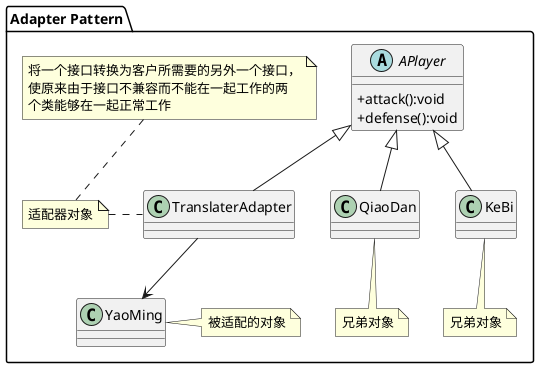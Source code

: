 @startuml
skinparam classAttributeIconSize 0
package "Adapter Pattern"{
    abstract class APlayer{
        +attack():void
        +defense():void
    }
    class QiaoDan
    note bottom:兄弟对象
    class QiaoDan extends APlayer

    class KeBi
    note bottom:兄弟对象
    class KeBi extends APlayer
    class TranslaterAdapter extends APlayer
    class TranslaterAdapter
    note left:适配器对象
    note top:将一个接口转换为客户所需要的另外一个接口，\n使原来由于接口不兼容而不能在一起工作的两\n个类能够在一起正常工作
    TranslaterAdapter --> YaoMing
    class YaoMing
    note right:被适配的对象
}

@enduml